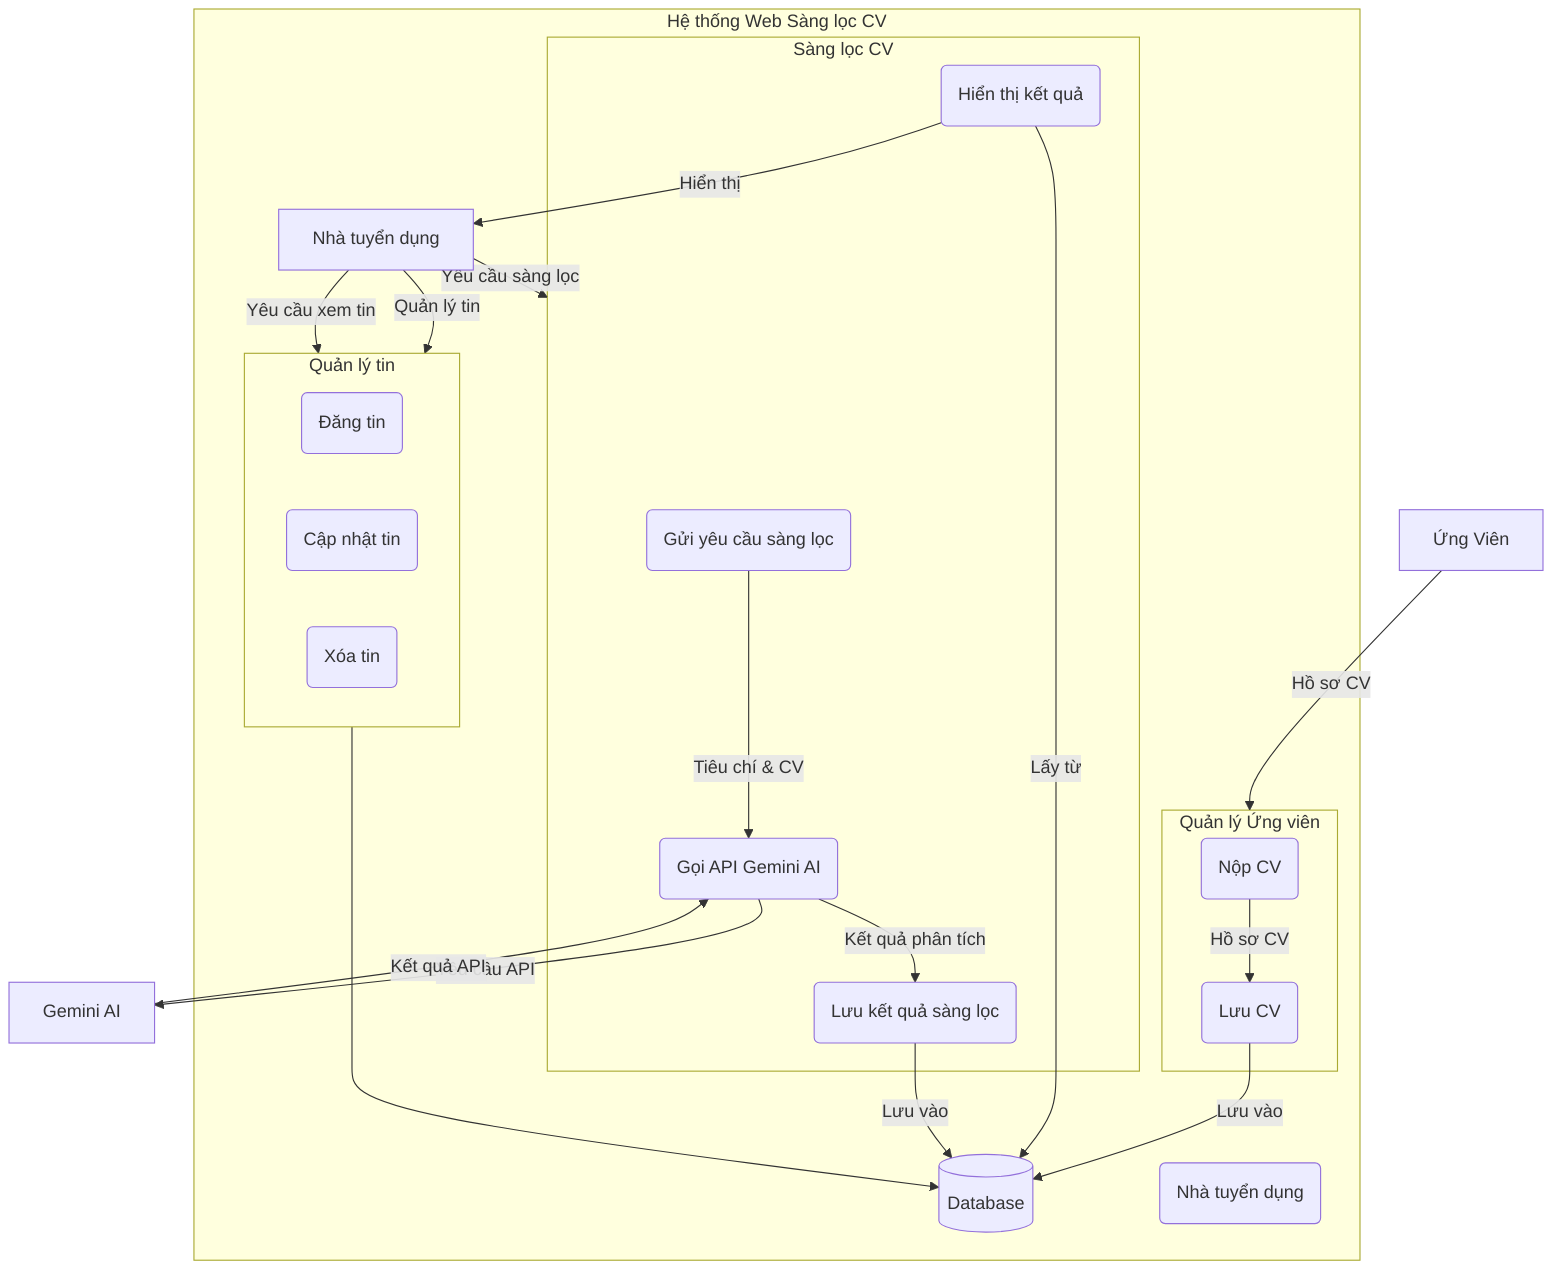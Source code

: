 graph TB
    subgraph "Hệ thống Web Sàng lọc CV"
        direction TB
        subgraph P1[Quản lý tin]
            P1a(Đăng tin)
            P1b(Cập nhật tin)
            P1c(Xóa tin)
        end
        subgraph P2[Quản lý Ứng viên]
            P2a(Nộp CV)
            P2b(Lưu CV)
        end
        subgraph P3[Sàng lọc CV]
            P3a(Gửi yêu cầu sàng lọc)
            P3b(Gọi API Gemini AI)
            P3c(Lưu kết quả sàng lọc)
            P3d(Hiển thị kết quả)
        end
        D1@{ shape: cyl, label: "Database" }
        D4(Nhà tuyển dụng)

        P1 --> D1
        P2a -- Hồ sơ CV --> P2b
        P2b -- Lưu vào --> D1
        P3a -- Tiêu chí & CV --> P3b
        P3b -- Kết quả phân tích --> P3c
        P3c -- Lưu vào --> D1
        P3d -- Lấy từ --> D1
        P3d -- Hiển thị --> actor

    end
    actor[Nhà tuyển dụng]
    actor2[Gemini AI]
    actor1[Ứng Viên]

    actor1 -- "Hồ sơ CV" --> P2
    actor -- "Quản lý tin" --> P1
    actor -- "Yêu cầu xem tin" --> P1
    actor -- "Yêu cầu sàng lọc" --> P3
    P3b -- "Yêu cầu API" --> actor2
    actor2 -- "Kết quả API" --> P3b
